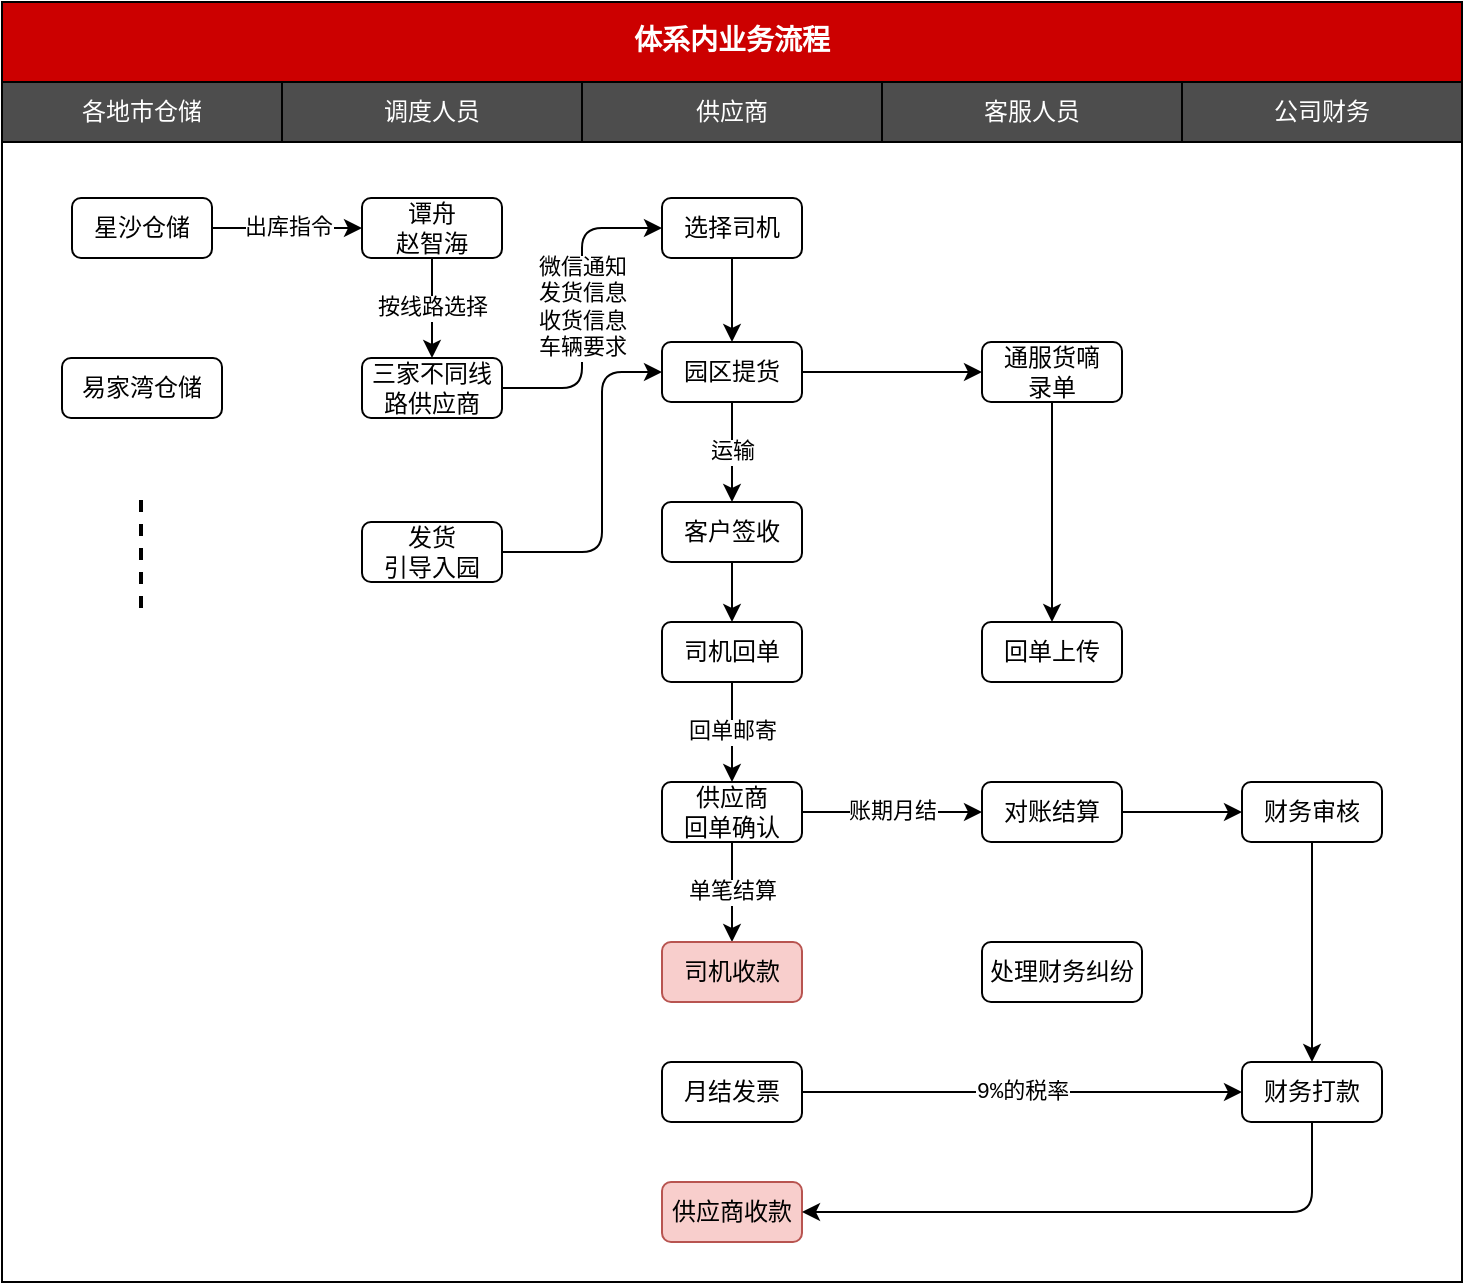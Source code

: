 <mxfile version="12.4.7" type="github">
  <diagram id="ZGmpEk67wGp2lwaBuE9D" name="第 1 页">
    <mxGraphModel dx="854" dy="478" grid="1" gridSize="10" guides="1" tooltips="1" connect="1" arrows="1" fold="1" page="1" pageScale="1" pageWidth="827" pageHeight="1169" math="0" shadow="0">
      <root>
        <mxCell id="0"/>
        <mxCell id="1" parent="0"/>
        <mxCell id="8g7vj4kVQeNR7TMHVO_h-43" value="" style="rounded=0;whiteSpace=wrap;html=1;fontFamily=Courier New;fontColor=#000000;" parent="1" vertex="1">
          <mxGeometry x="60" y="120" width="730" height="570" as="geometry"/>
        </mxCell>
        <mxCell id="0giKOAx5Amc7TKUS-MqL-2" value="调度人员" style="rounded=0;whiteSpace=wrap;html=1;fillColor=#4D4D4D;fontColor=#FFFFFF;" parent="1" vertex="1">
          <mxGeometry x="200" y="90" width="150" height="30" as="geometry"/>
        </mxCell>
        <mxCell id="0giKOAx5Amc7TKUS-MqL-3" value="供应商" style="rounded=0;whiteSpace=wrap;html=1;fillColor=#4D4D4D;fontColor=#FFFFFF;" parent="1" vertex="1">
          <mxGeometry x="350" y="90" width="150" height="30" as="geometry"/>
        </mxCell>
        <mxCell id="0giKOAx5Amc7TKUS-MqL-4" value="客服人员" style="rounded=0;whiteSpace=wrap;html=1;fillColor=#4D4D4D;fontColor=#FFFFFF;" parent="1" vertex="1">
          <mxGeometry x="500" y="90" width="150" height="30" as="geometry"/>
        </mxCell>
        <mxCell id="0giKOAx5Amc7TKUS-MqL-5" value="体系内业务流程" style="rounded=0;whiteSpace=wrap;html=1;fillColor=#CC0000;fontColor=#FFFFFF;fontSize=14;fontStyle=1;fontFamily=Courier New;" parent="1" vertex="1">
          <mxGeometry x="60" y="50" width="730" height="40" as="geometry"/>
        </mxCell>
        <mxCell id="0giKOAx5Amc7TKUS-MqL-7" value="星沙仓储" style="rounded=1;whiteSpace=wrap;html=1;" parent="1" vertex="1">
          <mxGeometry x="95" y="148" width="70" height="30" as="geometry"/>
        </mxCell>
        <mxCell id="0giKOAx5Amc7TKUS-MqL-8" value="易家湾仓储" style="rounded=1;whiteSpace=wrap;html=1;" parent="1" vertex="1">
          <mxGeometry x="90" y="228" width="80" height="30" as="geometry"/>
        </mxCell>
        <mxCell id="0giKOAx5Amc7TKUS-MqL-13" value="各地市仓储" style="rounded=0;whiteSpace=wrap;html=1;fillColor=#4D4D4D;fontColor=#FFFFFF;" parent="1" vertex="1">
          <mxGeometry x="60" y="90" width="140" height="30" as="geometry"/>
        </mxCell>
        <mxCell id="8g7vj4kVQeNR7TMHVO_h-1" value="" style="endArrow=none;dashed=1;html=1;fontFamily=Courier New;fontColor=#FFFFFF;strokeWidth=2;" parent="1" edge="1">
          <mxGeometry width="50" height="50" relative="1" as="geometry">
            <mxPoint x="129.5" y="353" as="sourcePoint"/>
            <mxPoint x="129.5" y="293" as="targetPoint"/>
          </mxGeometry>
        </mxCell>
        <mxCell id="8g7vj4kVQeNR7TMHVO_h-20" value="" style="edgeStyle=orthogonalEdgeStyle;rounded=0;orthogonalLoop=1;jettySize=auto;html=1;entryX=0.5;entryY=0;entryDx=0;entryDy=0;strokeWidth=1;fontFamily=Courier New;fontColor=#000000;" parent="1" source="8g7vj4kVQeNR7TMHVO_h-3" target="8g7vj4kVQeNR7TMHVO_h-19" edge="1">
          <mxGeometry relative="1" as="geometry"/>
        </mxCell>
        <mxCell id="8g7vj4kVQeNR7TMHVO_h-3" value="选择司机" style="rounded=1;whiteSpace=wrap;html=1;" parent="1" vertex="1">
          <mxGeometry x="390" y="148" width="70" height="30" as="geometry"/>
        </mxCell>
        <mxCell id="8g7vj4kVQeNR7TMHVO_h-47" value="账期月结" style="edgeStyle=orthogonalEdgeStyle;rounded=1;orthogonalLoop=1;jettySize=auto;html=1;strokeWidth=1;fontFamily=Courier New;fontColor=#000000;align=center;" parent="1" source="8g7vj4kVQeNR7TMHVO_h-11" target="8g7vj4kVQeNR7TMHVO_h-37" edge="1">
          <mxGeometry relative="1" as="geometry"/>
        </mxCell>
        <mxCell id="8g7vj4kVQeNR7TMHVO_h-52" value="单笔结算" style="edgeStyle=orthogonalEdgeStyle;rounded=1;orthogonalLoop=1;jettySize=auto;html=1;strokeWidth=1;fontFamily=Courier New;fontColor=#000000;align=center;" parent="1" source="8g7vj4kVQeNR7TMHVO_h-11" target="8g7vj4kVQeNR7TMHVO_h-51" edge="1">
          <mxGeometry relative="1" as="geometry"/>
        </mxCell>
        <mxCell id="8g7vj4kVQeNR7TMHVO_h-11" value="供应商&lt;br&gt;回单确认" style="rounded=1;whiteSpace=wrap;html=1;" parent="1" vertex="1">
          <mxGeometry x="390" y="440" width="70" height="30" as="geometry"/>
        </mxCell>
        <mxCell id="8g7vj4kVQeNR7TMHVO_h-51" value="司机收款" style="rounded=1;whiteSpace=wrap;html=1;fillColor=#f8cecc;strokeColor=#b85450;" parent="1" vertex="1">
          <mxGeometry x="390" y="520" width="70" height="30" as="geometry"/>
        </mxCell>
        <mxCell id="8g7vj4kVQeNR7TMHVO_h-15" value="公司财务" style="rounded=0;whiteSpace=wrap;html=1;fillColor=#4D4D4D;fontColor=#FFFFFF;" parent="1" vertex="1">
          <mxGeometry x="650" y="90" width="140" height="30" as="geometry"/>
        </mxCell>
        <mxCell id="8g7vj4kVQeNR7TMHVO_h-25" style="edgeStyle=orthogonalEdgeStyle;rounded=0;orthogonalLoop=1;jettySize=auto;html=1;entryX=0;entryY=0.5;entryDx=0;entryDy=0;strokeWidth=1;fontFamily=Courier New;fontColor=#FFFFFF;" parent="1" source="8g7vj4kVQeNR7TMHVO_h-19" target="8g7vj4kVQeNR7TMHVO_h-23" edge="1">
          <mxGeometry relative="1" as="geometry"/>
        </mxCell>
        <mxCell id="8g7vj4kVQeNR7TMHVO_h-56" value="运输" style="edgeStyle=orthogonalEdgeStyle;rounded=1;orthogonalLoop=1;jettySize=auto;html=1;entryX=0.5;entryY=0;entryDx=0;entryDy=0;strokeWidth=1;fontFamily=Courier New;fontColor=#000000;align=center;" parent="1" source="8g7vj4kVQeNR7TMHVO_h-19" target="8g7vj4kVQeNR7TMHVO_h-28" edge="1">
          <mxGeometry relative="1" as="geometry"/>
        </mxCell>
        <mxCell id="8g7vj4kVQeNR7TMHVO_h-19" value="园区提货" style="rounded=1;whiteSpace=wrap;html=1;" parent="1" vertex="1">
          <mxGeometry x="390" y="220" width="70" height="30" as="geometry"/>
        </mxCell>
        <mxCell id="8g7vj4kVQeNR7TMHVO_h-65" value="" style="edgeStyle=orthogonalEdgeStyle;rounded=1;orthogonalLoop=1;jettySize=auto;html=1;strokeWidth=1;fontFamily=Courier New;fontColor=#000000;align=center;" parent="1" source="8g7vj4kVQeNR7TMHVO_h-23" target="8g7vj4kVQeNR7TMHVO_h-64" edge="1">
          <mxGeometry relative="1" as="geometry"/>
        </mxCell>
        <mxCell id="8g7vj4kVQeNR7TMHVO_h-23" value="通服货嘀&lt;br&gt;录单" style="rounded=1;whiteSpace=wrap;html=1;" parent="1" vertex="1">
          <mxGeometry x="550" y="220" width="70" height="30" as="geometry"/>
        </mxCell>
        <mxCell id="8g7vj4kVQeNR7TMHVO_h-64" value="回单上传" style="rounded=1;whiteSpace=wrap;html=1;" parent="1" vertex="1">
          <mxGeometry x="550" y="360" width="70" height="30" as="geometry"/>
        </mxCell>
        <mxCell id="8g7vj4kVQeNR7TMHVO_h-2" value="出库指令" style="edgeStyle=orthogonalEdgeStyle;rounded=0;orthogonalLoop=1;jettySize=auto;html=1;strokeWidth=1;fontFamily=Courier New;fontColor=#000000;" parent="1" source="0giKOAx5Amc7TKUS-MqL-7" edge="1">
          <mxGeometry relative="1" as="geometry">
            <Array as="points">
              <mxPoint x="200" y="163"/>
              <mxPoint x="200" y="163"/>
            </Array>
            <mxPoint x="240" y="163" as="targetPoint"/>
          </mxGeometry>
        </mxCell>
        <mxCell id="8g7vj4kVQeNR7TMHVO_h-35" style="edgeStyle=orthogonalEdgeStyle;rounded=0;orthogonalLoop=1;jettySize=auto;html=1;entryX=0.5;entryY=0;entryDx=0;entryDy=0;strokeWidth=1;fontFamily=Courier New;fontColor=#000000;align=center;" parent="1" source="8g7vj4kVQeNR7TMHVO_h-28" target="8g7vj4kVQeNR7TMHVO_h-30" edge="1">
          <mxGeometry relative="1" as="geometry"/>
        </mxCell>
        <mxCell id="8g7vj4kVQeNR7TMHVO_h-28" value="客户签收" style="rounded=1;whiteSpace=wrap;html=1;" parent="1" vertex="1">
          <mxGeometry x="390" y="300" width="70" height="30" as="geometry"/>
        </mxCell>
        <mxCell id="8g7vj4kVQeNR7TMHVO_h-41" value="回单邮寄" style="edgeStyle=orthogonalEdgeStyle;rounded=0;orthogonalLoop=1;jettySize=auto;html=1;strokeWidth=1;fontFamily=Courier New;fontColor=#000000;align=center;" parent="1" source="8g7vj4kVQeNR7TMHVO_h-30" target="8g7vj4kVQeNR7TMHVO_h-11" edge="1">
          <mxGeometry relative="1" as="geometry"/>
        </mxCell>
        <mxCell id="8g7vj4kVQeNR7TMHVO_h-30" value="司机回单" style="rounded=1;whiteSpace=wrap;html=1;" parent="1" vertex="1">
          <mxGeometry x="390" y="360" width="70" height="30" as="geometry"/>
        </mxCell>
        <mxCell id="8g7vj4kVQeNR7TMHVO_h-50" style="edgeStyle=orthogonalEdgeStyle;rounded=1;orthogonalLoop=1;jettySize=auto;html=1;entryX=0;entryY=0.5;entryDx=0;entryDy=0;strokeWidth=1;fontFamily=Courier New;fontColor=#000000;align=center;" parent="1" source="8g7vj4kVQeNR7TMHVO_h-37" target="8g7vj4kVQeNR7TMHVO_h-49" edge="1">
          <mxGeometry relative="1" as="geometry"/>
        </mxCell>
        <mxCell id="8g7vj4kVQeNR7TMHVO_h-37" value="对账结算" style="rounded=1;whiteSpace=wrap;html=1;" parent="1" vertex="1">
          <mxGeometry x="550" y="440" width="70" height="30" as="geometry"/>
        </mxCell>
        <mxCell id="8g7vj4kVQeNR7TMHVO_h-46" style="edgeStyle=orthogonalEdgeStyle;rounded=1;orthogonalLoop=1;jettySize=auto;html=1;strokeWidth=1;fontFamily=Courier New;fontColor=#000000;align=center;" parent="1" source="8g7vj4kVQeNR7TMHVO_h-45" target="8g7vj4kVQeNR7TMHVO_h-19" edge="1">
          <mxGeometry relative="1" as="geometry">
            <Array as="points">
              <mxPoint x="360" y="325"/>
              <mxPoint x="360" y="235"/>
            </Array>
          </mxGeometry>
        </mxCell>
        <mxCell id="8g7vj4kVQeNR7TMHVO_h-45" value="发货&lt;br&gt;引导入园" style="rounded=1;whiteSpace=wrap;html=1;" parent="1" vertex="1">
          <mxGeometry x="240" y="310" width="70" height="30" as="geometry"/>
        </mxCell>
        <mxCell id="8g7vj4kVQeNR7TMHVO_h-66" style="edgeStyle=orthogonalEdgeStyle;rounded=1;orthogonalLoop=1;jettySize=auto;html=1;entryX=0.5;entryY=0;entryDx=0;entryDy=0;strokeWidth=1;fontFamily=Courier New;fontColor=#000000;align=center;" parent="1" source="8g7vj4kVQeNR7TMHVO_h-49" target="8g7vj4kVQeNR7TMHVO_h-61" edge="1">
          <mxGeometry relative="1" as="geometry"/>
        </mxCell>
        <mxCell id="8g7vj4kVQeNR7TMHVO_h-49" value="财务审核" style="rounded=1;whiteSpace=wrap;html=1;" parent="1" vertex="1">
          <mxGeometry x="680" y="440" width="70" height="30" as="geometry"/>
        </mxCell>
        <mxCell id="8g7vj4kVQeNR7TMHVO_h-53" value="供应商收款" style="rounded=1;whiteSpace=wrap;html=1;fillColor=#f8cecc;strokeColor=#b85450;" parent="1" vertex="1">
          <mxGeometry x="390" y="640" width="70" height="30" as="geometry"/>
        </mxCell>
        <mxCell id="8g7vj4kVQeNR7TMHVO_h-62" value="9%的税率" style="edgeStyle=orthogonalEdgeStyle;rounded=1;orthogonalLoop=1;jettySize=auto;html=1;strokeWidth=1;fontFamily=Courier New;fontColor=#000000;align=center;" parent="1" source="8g7vj4kVQeNR7TMHVO_h-60" target="8g7vj4kVQeNR7TMHVO_h-61" edge="1">
          <mxGeometry relative="1" as="geometry"/>
        </mxCell>
        <mxCell id="8g7vj4kVQeNR7TMHVO_h-60" value="月结发票" style="rounded=1;whiteSpace=wrap;html=1;" parent="1" vertex="1">
          <mxGeometry x="390" y="580" width="70" height="30" as="geometry"/>
        </mxCell>
        <mxCell id="8g7vj4kVQeNR7TMHVO_h-63" style="edgeStyle=orthogonalEdgeStyle;rounded=1;orthogonalLoop=1;jettySize=auto;html=1;entryX=1;entryY=0.5;entryDx=0;entryDy=0;strokeWidth=1;fontFamily=Courier New;fontColor=#000000;align=center;" parent="1" source="8g7vj4kVQeNR7TMHVO_h-61" target="8g7vj4kVQeNR7TMHVO_h-53" edge="1">
          <mxGeometry relative="1" as="geometry">
            <Array as="points">
              <mxPoint x="715" y="655"/>
            </Array>
          </mxGeometry>
        </mxCell>
        <mxCell id="8g7vj4kVQeNR7TMHVO_h-61" value="财务打款" style="rounded=1;whiteSpace=wrap;html=1;" parent="1" vertex="1">
          <mxGeometry x="680" y="580" width="70" height="30" as="geometry"/>
        </mxCell>
        <mxCell id="8g7vj4kVQeNR7TMHVO_h-67" value="处理财务纠纷" style="rounded=1;whiteSpace=wrap;html=1;" parent="1" vertex="1">
          <mxGeometry x="550" y="520" width="80" height="30" as="geometry"/>
        </mxCell>
        <mxCell id="ajwpSMRfafwZiaIAJwdi-17" value="微信通知&lt;br&gt;发货信息&lt;br&gt;收货信息&lt;br&gt;车辆要求" style="edgeStyle=orthogonalEdgeStyle;rounded=1;orthogonalLoop=1;jettySize=auto;html=1;entryX=0;entryY=0.5;entryDx=0;entryDy=0;strokeWidth=1;fontFamily=Courier New;fontColor=#000000;align=center;" edge="1" parent="1" source="ajwpSMRfafwZiaIAJwdi-9" target="8g7vj4kVQeNR7TMHVO_h-3">
          <mxGeometry relative="1" as="geometry"/>
        </mxCell>
        <mxCell id="ajwpSMRfafwZiaIAJwdi-9" value="三家不同线路供应商" style="rounded=1;whiteSpace=wrap;html=1;" vertex="1" parent="1">
          <mxGeometry x="240" y="228" width="70" height="30" as="geometry"/>
        </mxCell>
        <mxCell id="ajwpSMRfafwZiaIAJwdi-11" value="按线路选择" style="edgeStyle=orthogonalEdgeStyle;rounded=1;orthogonalLoop=1;jettySize=auto;html=1;strokeWidth=1;fontFamily=Courier New;fontColor=#000000;align=center;" edge="1" parent="1" source="ajwpSMRfafwZiaIAJwdi-10" target="ajwpSMRfafwZiaIAJwdi-9">
          <mxGeometry relative="1" as="geometry"/>
        </mxCell>
        <mxCell id="ajwpSMRfafwZiaIAJwdi-10" value="谭舟&lt;br&gt;赵智海" style="rounded=1;whiteSpace=wrap;html=1;" vertex="1" parent="1">
          <mxGeometry x="240" y="148" width="70" height="30" as="geometry"/>
        </mxCell>
      </root>
    </mxGraphModel>
  </diagram>
</mxfile>
